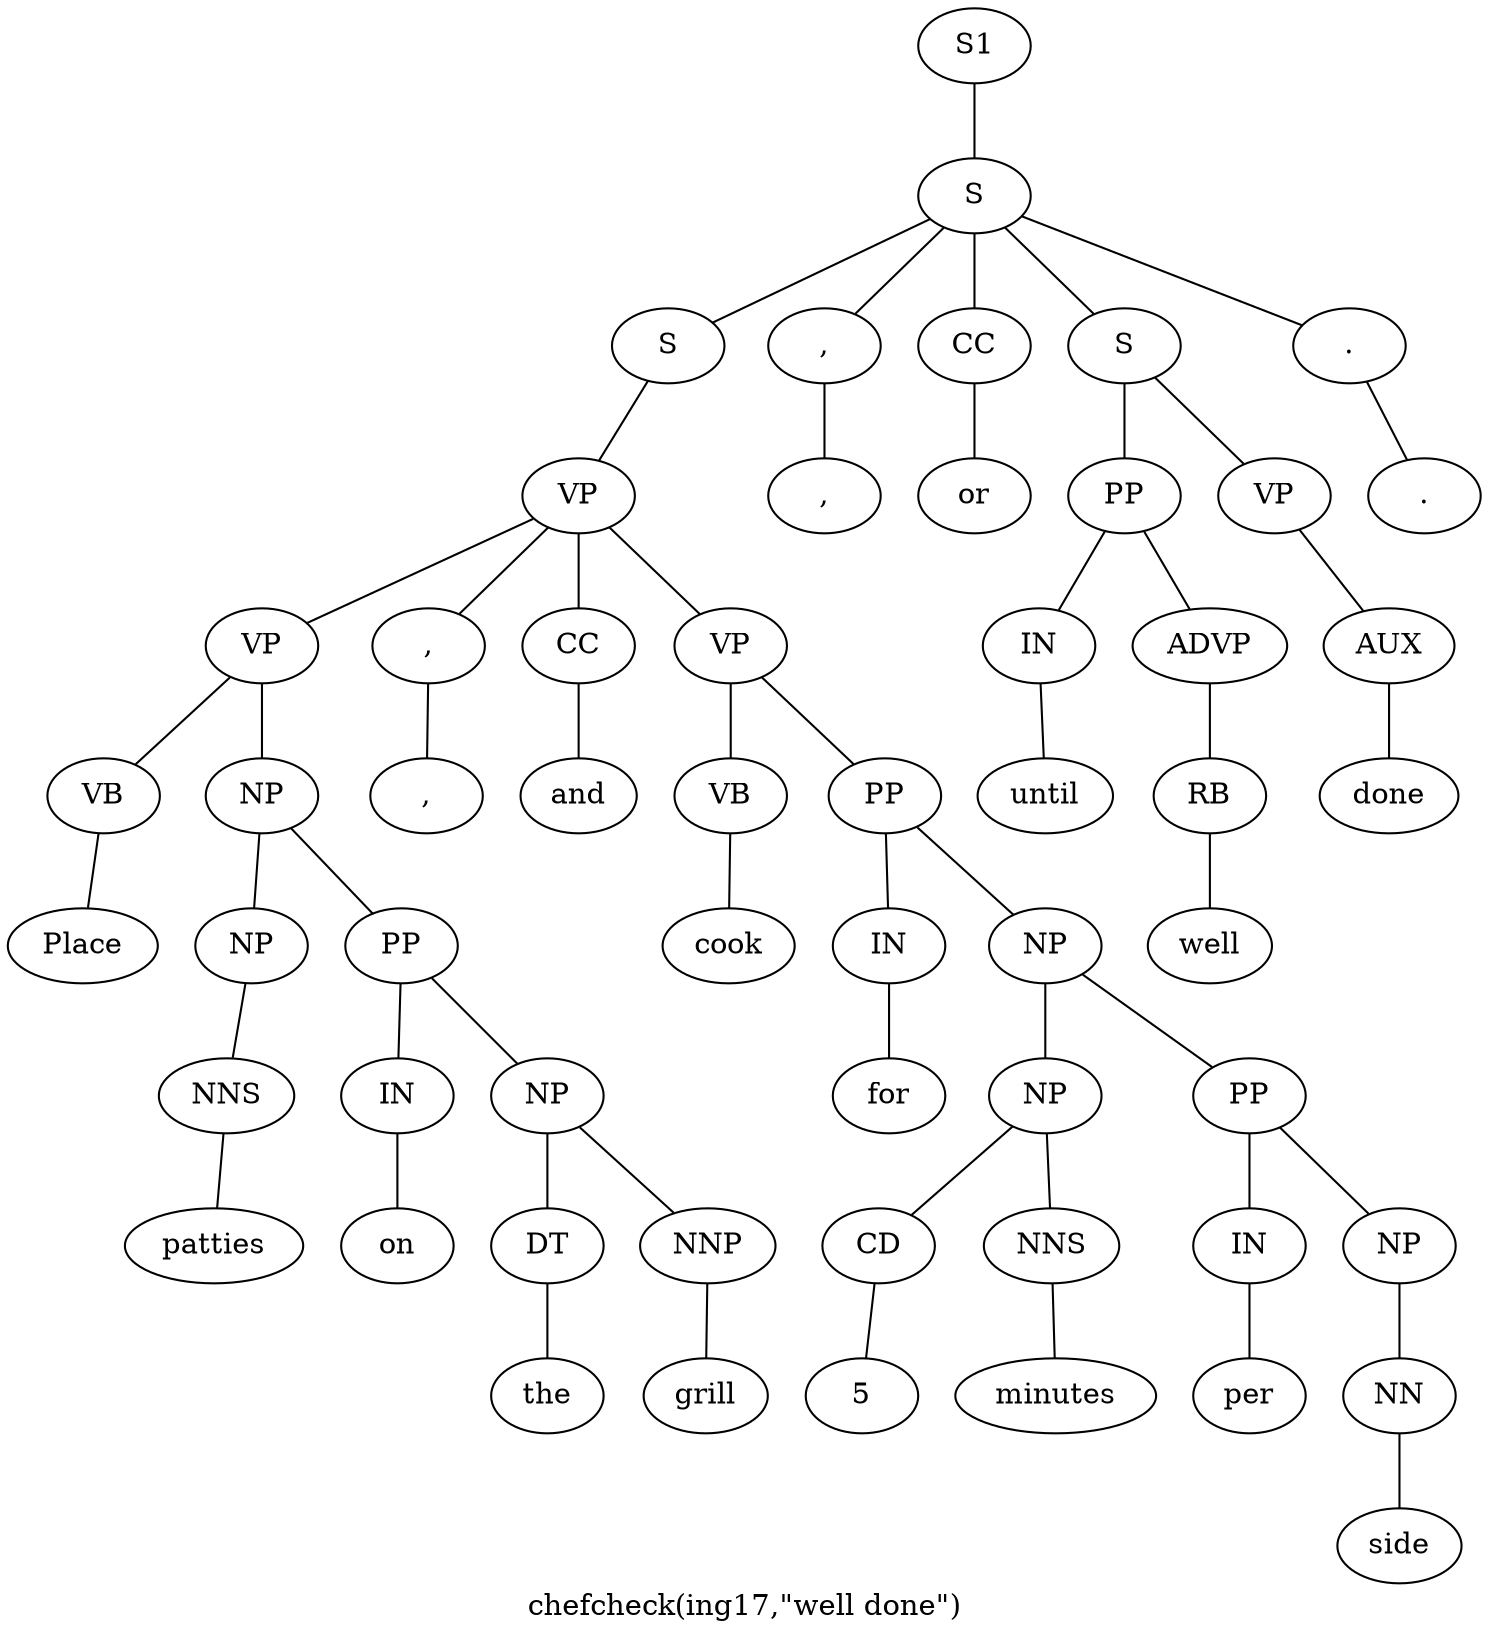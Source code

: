 graph SyntaxGraph {
	label = "chefcheck(ing17,\"well done\")";
	Node0 [label="S1"];
	Node1 [label="S"];
	Node2 [label="S"];
	Node3 [label="VP"];
	Node4 [label="VP"];
	Node5 [label="VB"];
	Node6 [label="Place"];
	Node7 [label="NP"];
	Node8 [label="NP"];
	Node9 [label="NNS"];
	Node10 [label="patties"];
	Node11 [label="PP"];
	Node12 [label="IN"];
	Node13 [label="on"];
	Node14 [label="NP"];
	Node15 [label="DT"];
	Node16 [label="the"];
	Node17 [label="NNP"];
	Node18 [label="grill"];
	Node19 [label=","];
	Node20 [label=","];
	Node21 [label="CC"];
	Node22 [label="and"];
	Node23 [label="VP"];
	Node24 [label="VB"];
	Node25 [label="cook"];
	Node26 [label="PP"];
	Node27 [label="IN"];
	Node28 [label="for"];
	Node29 [label="NP"];
	Node30 [label="NP"];
	Node31 [label="CD"];
	Node32 [label="5"];
	Node33 [label="NNS"];
	Node34 [label="minutes"];
	Node35 [label="PP"];
	Node36 [label="IN"];
	Node37 [label="per"];
	Node38 [label="NP"];
	Node39 [label="NN"];
	Node40 [label="side"];
	Node41 [label=","];
	Node42 [label=","];
	Node43 [label="CC"];
	Node44 [label="or"];
	Node45 [label="S"];
	Node46 [label="PP"];
	Node47 [label="IN"];
	Node48 [label="until"];
	Node49 [label="ADVP"];
	Node50 [label="RB"];
	Node51 [label="well"];
	Node52 [label="VP"];
	Node53 [label="AUX"];
	Node54 [label="done"];
	Node55 [label="."];
	Node56 [label="."];

	Node0 -- Node1;
	Node1 -- Node2;
	Node1 -- Node41;
	Node1 -- Node43;
	Node1 -- Node45;
	Node1 -- Node55;
	Node2 -- Node3;
	Node3 -- Node4;
	Node3 -- Node19;
	Node3 -- Node21;
	Node3 -- Node23;
	Node4 -- Node5;
	Node4 -- Node7;
	Node5 -- Node6;
	Node7 -- Node8;
	Node7 -- Node11;
	Node8 -- Node9;
	Node9 -- Node10;
	Node11 -- Node12;
	Node11 -- Node14;
	Node12 -- Node13;
	Node14 -- Node15;
	Node14 -- Node17;
	Node15 -- Node16;
	Node17 -- Node18;
	Node19 -- Node20;
	Node21 -- Node22;
	Node23 -- Node24;
	Node23 -- Node26;
	Node24 -- Node25;
	Node26 -- Node27;
	Node26 -- Node29;
	Node27 -- Node28;
	Node29 -- Node30;
	Node29 -- Node35;
	Node30 -- Node31;
	Node30 -- Node33;
	Node31 -- Node32;
	Node33 -- Node34;
	Node35 -- Node36;
	Node35 -- Node38;
	Node36 -- Node37;
	Node38 -- Node39;
	Node39 -- Node40;
	Node41 -- Node42;
	Node43 -- Node44;
	Node45 -- Node46;
	Node45 -- Node52;
	Node46 -- Node47;
	Node46 -- Node49;
	Node47 -- Node48;
	Node49 -- Node50;
	Node50 -- Node51;
	Node52 -- Node53;
	Node53 -- Node54;
	Node55 -- Node56;
}